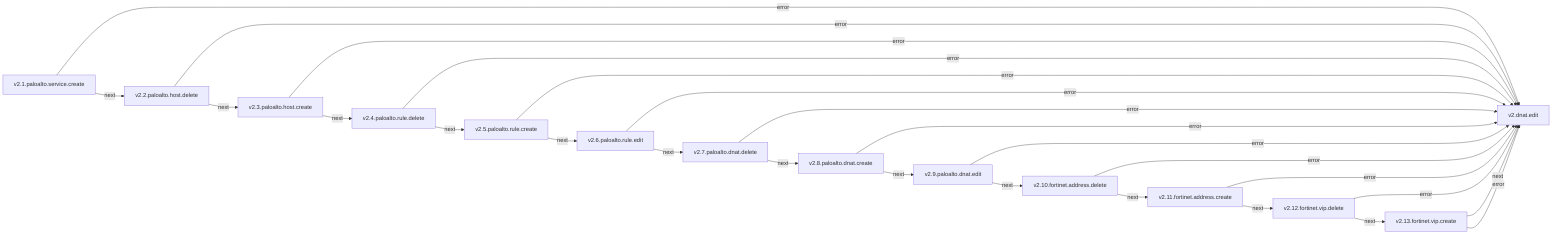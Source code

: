 graph LR
  v2.1.paloalto.service.create -->|next| v2.2.paloalto.host.delete
  v2.1.paloalto.service.create -->|error| v2.dnat.edit
  v2.2.paloalto.host.delete -->|next| v2.3.paloalto.host.create
  v2.2.paloalto.host.delete -->|error| v2.dnat.edit
  v2.3.paloalto.host.create -->|next| v2.4.paloalto.rule.delete
  v2.3.paloalto.host.create -->|error| v2.dnat.edit
  v2.4.paloalto.rule.delete -->|next| v2.5.paloalto.rule.create
  v2.4.paloalto.rule.delete -->|error| v2.dnat.edit
  v2.5.paloalto.rule.create -->|next| v2.6.paloalto.rule.edit
  v2.5.paloalto.rule.create -->|error| v2.dnat.edit
  v2.6.paloalto.rule.edit -->|next| v2.7.paloalto.dnat.delete
  v2.6.paloalto.rule.edit -->|error| v2.dnat.edit
  v2.7.paloalto.dnat.delete -->|next| v2.8.paloalto.dnat.create
  v2.7.paloalto.dnat.delete -->|error| v2.dnat.edit
  v2.8.paloalto.dnat.create -->|next| v2.9.paloalto.dnat.edit
  v2.8.paloalto.dnat.create -->|error| v2.dnat.edit
  v2.9.paloalto.dnat.edit -->|next| v2.10.fortinet.address.delete
  v2.9.paloalto.dnat.edit -->|error| v2.dnat.edit
  v2.10.fortinet.address.delete -->|next| v2.11.fortinet.address.create
  v2.10.fortinet.address.delete -->|error| v2.dnat.edit
  v2.11.fortinet.address.create -->|next| v2.12.fortinet.vip.delete
  v2.11.fortinet.address.create -->|error| v2.dnat.edit
  v2.12.fortinet.vip.delete -->|next| v2.13.fortinet.vip.create
  v2.12.fortinet.vip.delete -->|error| v2.dnat.edit
  v2.13.fortinet.vip.create -->|next| v2.dnat.edit
  v2.13.fortinet.vip.create -->|error| v2.dnat.edit